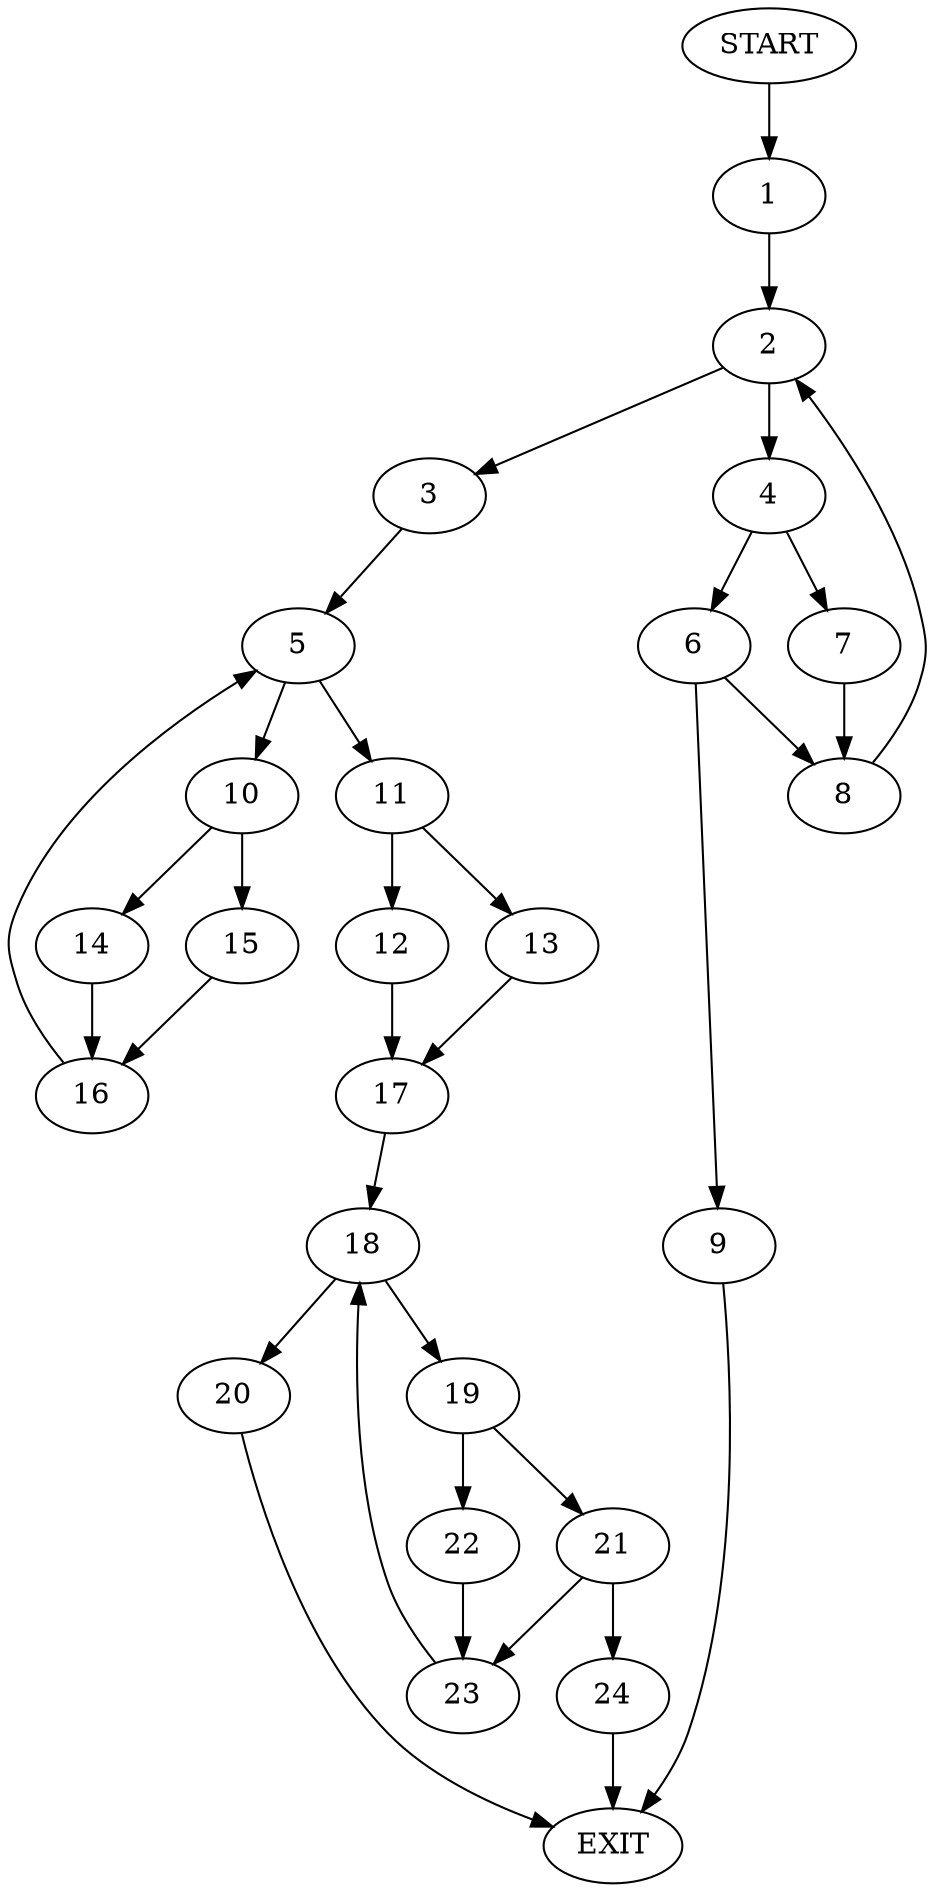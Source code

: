 digraph {
0 [label="START"]
25 [label="EXIT"]
0 -> 1
1 -> 2
2 -> 3
2 -> 4
3 -> 5
4 -> 6
4 -> 7
6 -> 8
6 -> 9
7 -> 8
8 -> 2
9 -> 25
5 -> 10
5 -> 11
11 -> 12
11 -> 13
10 -> 14
10 -> 15
14 -> 16
15 -> 16
16 -> 5
12 -> 17
13 -> 17
17 -> 18
18 -> 19
18 -> 20
20 -> 25
19 -> 21
19 -> 22
21 -> 23
21 -> 24
22 -> 23
23 -> 18
24 -> 25
}
